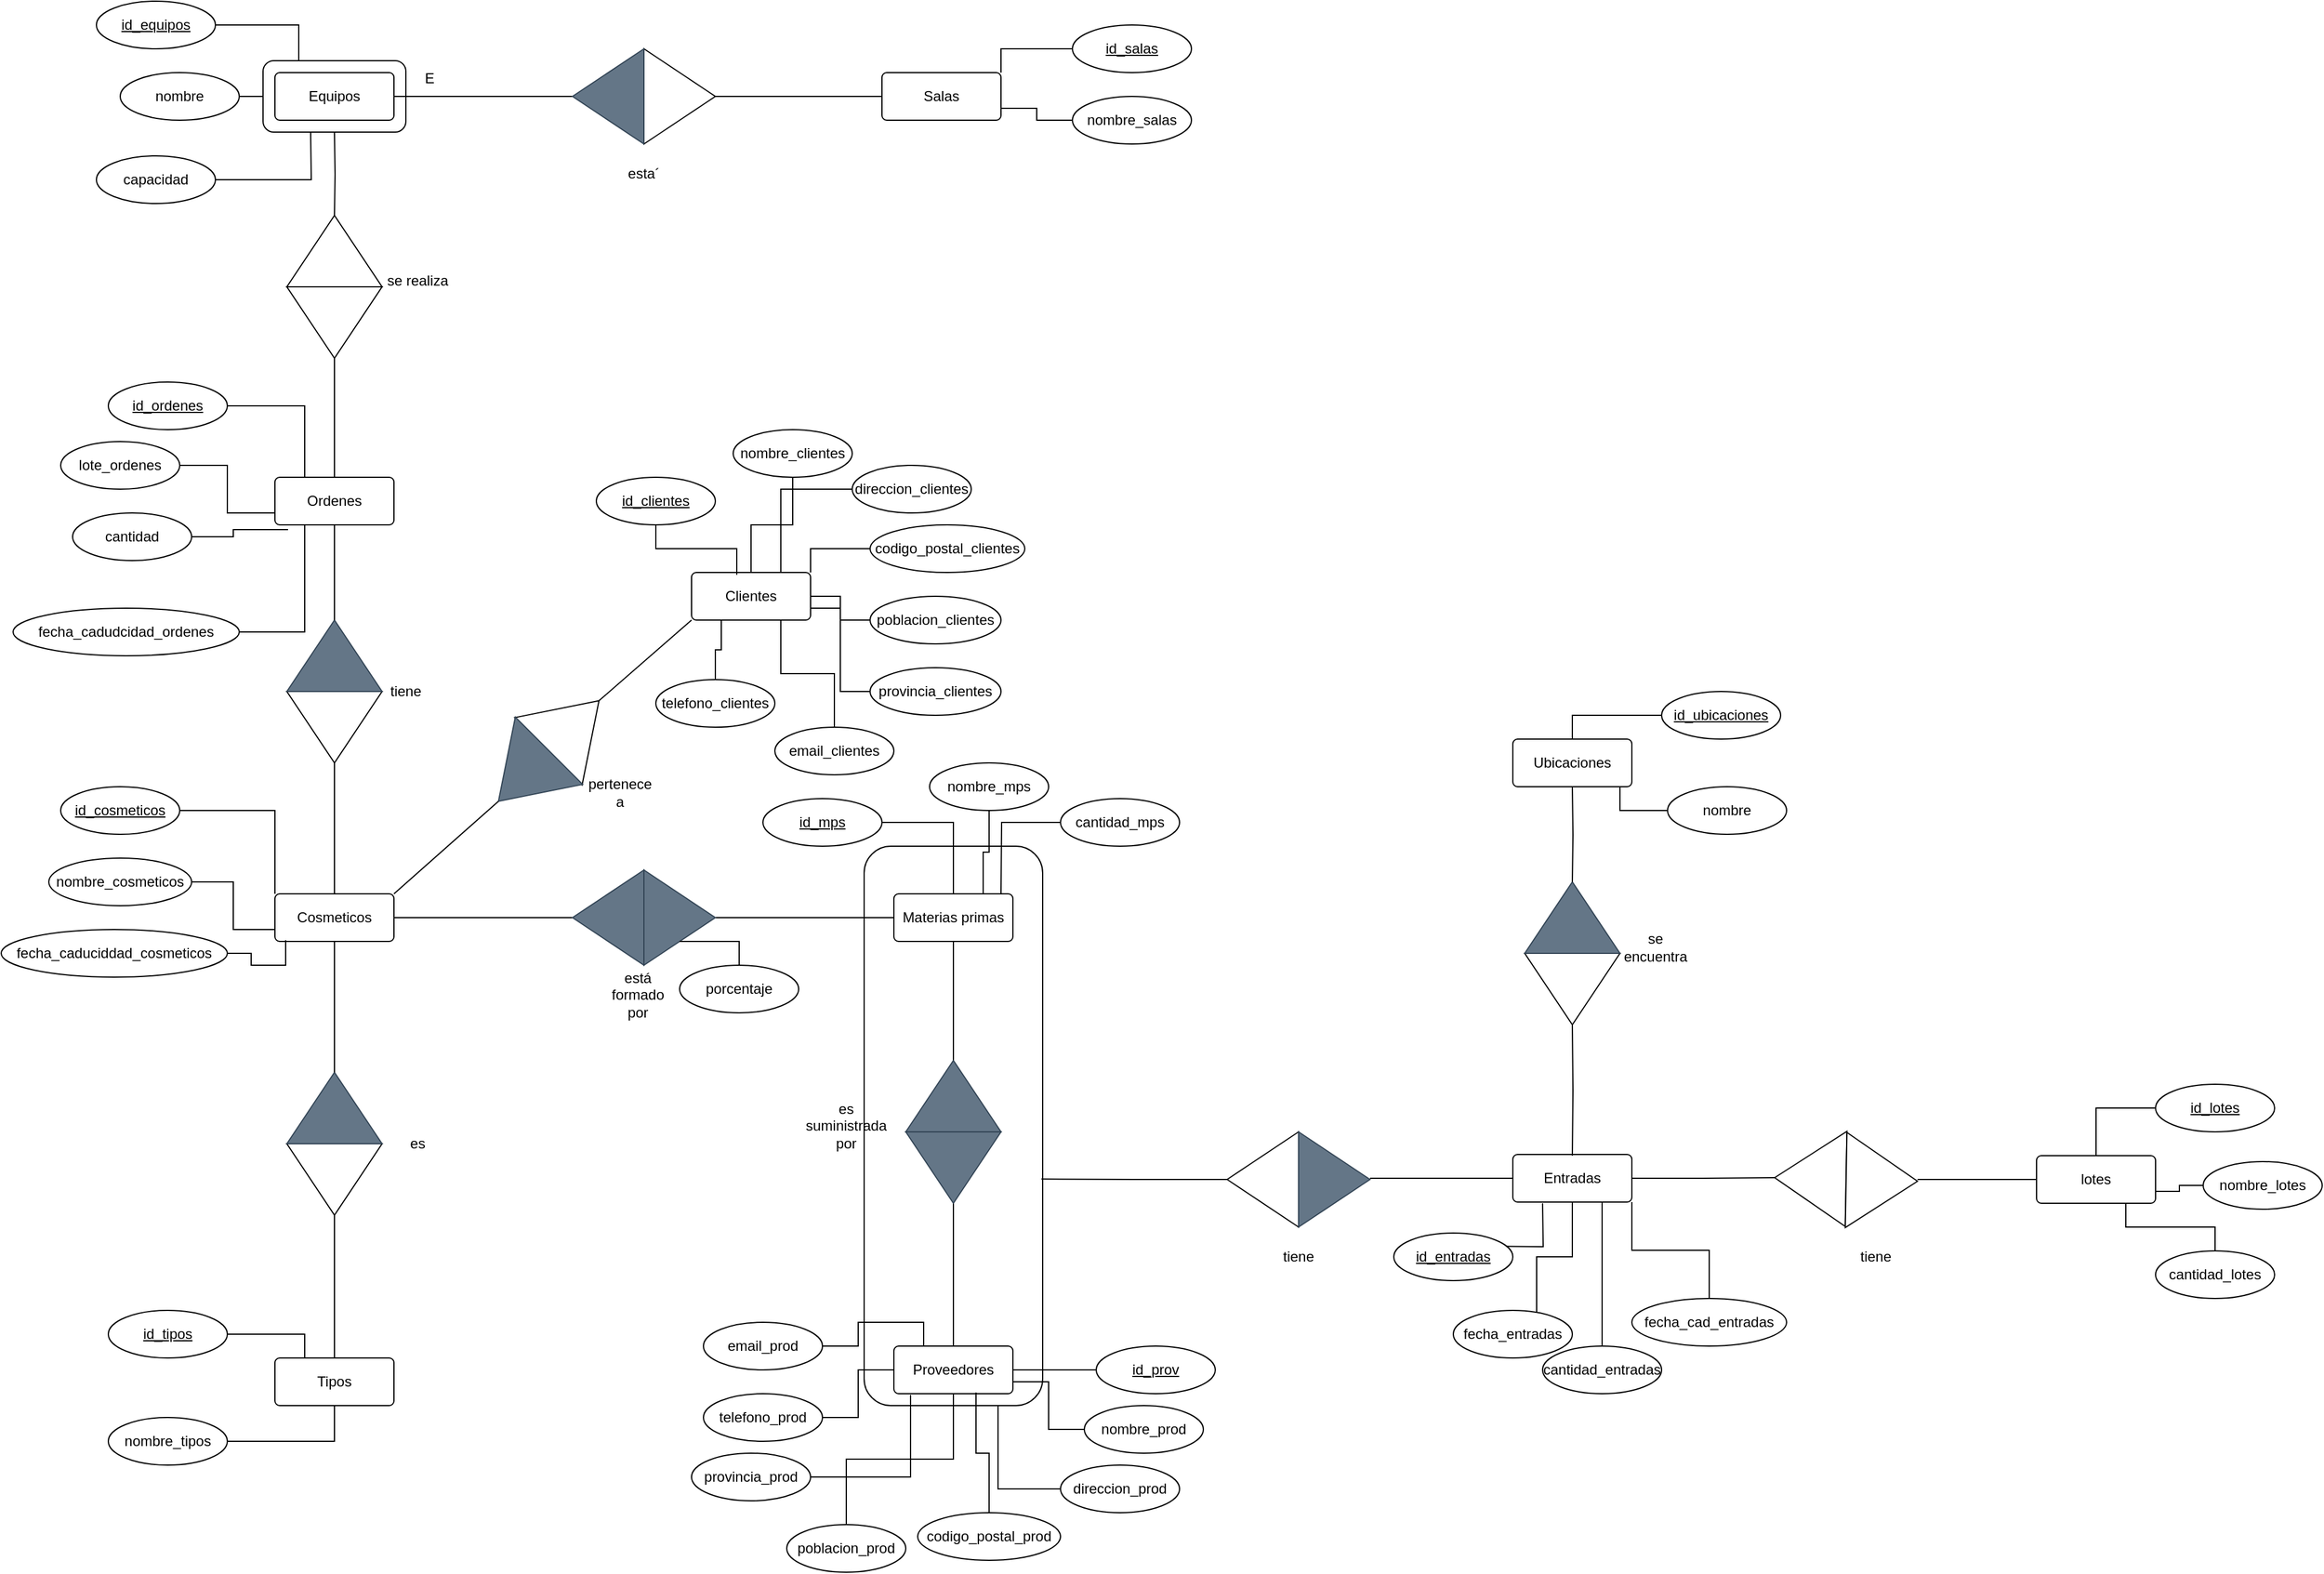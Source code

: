 <mxfile version="24.7.17">
  <diagram id="R2lEEEUBdFMjLlhIrx00" name="Page-1">
    <mxGraphModel dx="2282" dy="882" grid="1" gridSize="10" guides="1" tooltips="1" connect="1" arrows="1" fold="1" page="1" pageScale="1" pageWidth="850" pageHeight="1100" math="0" shadow="0" extFonts="Permanent Marker^https://fonts.googleapis.com/css?family=Permanent+Marker">
      <root>
        <mxCell id="0" />
        <mxCell id="1" parent="0" />
        <mxCell id="6hhmFjWz-99Jrrq4Zya4-2" value="" style="rounded=1;whiteSpace=wrap;html=1;" parent="1" vertex="1">
          <mxGeometry x="30" y="760" width="120" height="60" as="geometry" />
        </mxCell>
        <mxCell id="2BBWS6zxAbQjIf1ggg0--36" value="" style="rounded=1;whiteSpace=wrap;html=1;rotation=90;" parent="1" vertex="1">
          <mxGeometry x="375" y="1580" width="470" height="150" as="geometry" />
        </mxCell>
        <mxCell id="GkTLFh9MGfN7TxAeOnmk-27" style="edgeStyle=orthogonalEdgeStyle;rounded=0;orthogonalLoop=1;jettySize=auto;html=1;entryX=1;entryY=0.5;entryDx=0;entryDy=0;endArrow=none;endFill=0;" parent="1" source="GkTLFh9MGfN7TxAeOnmk-2" target="GkTLFh9MGfN7TxAeOnmk-26" edge="1">
          <mxGeometry relative="1" as="geometry" />
        </mxCell>
        <mxCell id="2BBWS6zxAbQjIf1ggg0--40" value="" style="edgeStyle=orthogonalEdgeStyle;rounded=0;orthogonalLoop=1;jettySize=auto;html=1;entryX=1;entryY=0.5;entryDx=0;entryDy=0;endArrow=none;endFill=0;" parent="1" source="GkTLFh9MGfN7TxAeOnmk-2" target="GkTLFh9MGfN7TxAeOnmk-7" edge="1">
          <mxGeometry relative="1" as="geometry">
            <mxPoint x="480" y="1480" as="targetPoint" />
          </mxGeometry>
        </mxCell>
        <mxCell id="GkTLFh9MGfN7TxAeOnmk-2" value="Materias primas" style="rounded=1;arcSize=10;whiteSpace=wrap;html=1;align=center;" parent="1" vertex="1">
          <mxGeometry x="560" y="1460" width="100" height="40" as="geometry" />
        </mxCell>
        <mxCell id="GkTLFh9MGfN7TxAeOnmk-17" style="edgeStyle=orthogonalEdgeStyle;rounded=0;orthogonalLoop=1;jettySize=auto;html=1;endArrow=none;endFill=0;" parent="1" source="GkTLFh9MGfN7TxAeOnmk-3" edge="1">
          <mxGeometry relative="1" as="geometry">
            <mxPoint x="290" y="1480" as="targetPoint" />
          </mxGeometry>
        </mxCell>
        <mxCell id="GkTLFh9MGfN7TxAeOnmk-49" value="" style="edgeStyle=orthogonalEdgeStyle;rounded=0;orthogonalLoop=1;jettySize=auto;html=1;endArrow=none;endFill=0;" parent="1" source="GkTLFh9MGfN7TxAeOnmk-3" target="GkTLFh9MGfN7TxAeOnmk-45" edge="1">
          <mxGeometry relative="1" as="geometry" />
        </mxCell>
        <mxCell id="GkTLFh9MGfN7TxAeOnmk-3" value="Cosmeticos" style="rounded=1;arcSize=10;whiteSpace=wrap;html=1;align=center;" parent="1" vertex="1">
          <mxGeometry x="40" y="1460" width="100" height="40" as="geometry" />
        </mxCell>
        <mxCell id="GkTLFh9MGfN7TxAeOnmk-6" value="Tipos" style="rounded=1;arcSize=10;whiteSpace=wrap;html=1;align=center;" parent="1" vertex="1">
          <mxGeometry x="40" y="1850" width="100" height="40" as="geometry" />
        </mxCell>
        <mxCell id="GkTLFh9MGfN7TxAeOnmk-9" value="" style="group" parent="1" vertex="1" connectable="0">
          <mxGeometry x="290" y="1440" width="120" height="80" as="geometry" />
        </mxCell>
        <mxCell id="GkTLFh9MGfN7TxAeOnmk-7" value="" style="triangle;whiteSpace=wrap;html=1;fillColor=#647687;strokeColor=#314354;fontColor=#ffffff;" parent="GkTLFh9MGfN7TxAeOnmk-9" vertex="1">
          <mxGeometry x="60" width="60" height="80" as="geometry" />
        </mxCell>
        <mxCell id="GkTLFh9MGfN7TxAeOnmk-8" value="" style="triangle;whiteSpace=wrap;html=1;rotation=-180;fillColor=#647687;strokeColor=#314354;fontColor=#ffffff;" parent="GkTLFh9MGfN7TxAeOnmk-9" vertex="1">
          <mxGeometry width="60" height="80" as="geometry" />
        </mxCell>
        <mxCell id="GkTLFh9MGfN7TxAeOnmk-11" value="" style="group;rotation=90;" parent="1" vertex="1" connectable="0">
          <mxGeometry x="30" y="1630" width="120" height="80" as="geometry" />
        </mxCell>
        <mxCell id="GkTLFh9MGfN7TxAeOnmk-12" value="" style="triangle;whiteSpace=wrap;html=1;rotation=90;" parent="GkTLFh9MGfN7TxAeOnmk-11" vertex="1">
          <mxGeometry x="30" y="30" width="60" height="80" as="geometry" />
        </mxCell>
        <mxCell id="GkTLFh9MGfN7TxAeOnmk-13" value="" style="triangle;whiteSpace=wrap;html=1;rotation=-90;fillColor=#647687;fontColor=#ffffff;strokeColor=#314354;" parent="GkTLFh9MGfN7TxAeOnmk-11" vertex="1">
          <mxGeometry x="30" y="-30" width="60" height="80" as="geometry" />
        </mxCell>
        <mxCell id="GkTLFh9MGfN7TxAeOnmk-15" style="edgeStyle=orthogonalEdgeStyle;rounded=0;orthogonalLoop=1;jettySize=auto;html=1;entryX=0.5;entryY=0;entryDx=0;entryDy=0;endArrow=none;endFill=0;" parent="1" source="GkTLFh9MGfN7TxAeOnmk-12" target="GkTLFh9MGfN7TxAeOnmk-6" edge="1">
          <mxGeometry relative="1" as="geometry" />
        </mxCell>
        <mxCell id="GkTLFh9MGfN7TxAeOnmk-16" style="edgeStyle=orthogonalEdgeStyle;rounded=0;orthogonalLoop=1;jettySize=auto;html=1;entryX=0.5;entryY=1;entryDx=0;entryDy=0;endArrow=none;endFill=0;" parent="1" source="GkTLFh9MGfN7TxAeOnmk-13" target="GkTLFh9MGfN7TxAeOnmk-3" edge="1">
          <mxGeometry relative="1" as="geometry" />
        </mxCell>
        <mxCell id="6hhmFjWz-99Jrrq4Zya4-8" style="edgeStyle=orthogonalEdgeStyle;rounded=0;orthogonalLoop=1;jettySize=auto;html=1;entryX=0.5;entryY=1;entryDx=0;entryDy=0;endArrow=none;endFill=0;" parent="1" source="GkTLFh9MGfN7TxAeOnmk-19" target="GkTLFh9MGfN7TxAeOnmk-7" edge="1">
          <mxGeometry relative="1" as="geometry" />
        </mxCell>
        <mxCell id="GkTLFh9MGfN7TxAeOnmk-19" value="porcentaje" style="ellipse;whiteSpace=wrap;html=1;align=center;fontStyle=0;" parent="1" vertex="1">
          <mxGeometry x="380" y="1520" width="100" height="40" as="geometry" />
        </mxCell>
        <mxCell id="GkTLFh9MGfN7TxAeOnmk-28" style="edgeStyle=orthogonalEdgeStyle;rounded=0;orthogonalLoop=1;jettySize=auto;html=1;endArrow=none;endFill=0;" parent="1" source="GkTLFh9MGfN7TxAeOnmk-23" edge="1">
          <mxGeometry relative="1" as="geometry">
            <mxPoint x="610" y="1720" as="targetPoint" />
          </mxGeometry>
        </mxCell>
        <mxCell id="GkTLFh9MGfN7TxAeOnmk-23" value="Proveedores" style="rounded=1;arcSize=10;whiteSpace=wrap;html=1;align=center;" parent="1" vertex="1">
          <mxGeometry x="560" y="1840" width="100" height="40" as="geometry" />
        </mxCell>
        <mxCell id="GkTLFh9MGfN7TxAeOnmk-24" value="" style="group;rotation=90;" parent="1" vertex="1" connectable="0">
          <mxGeometry x="550" y="1620" width="140" height="80" as="geometry" />
        </mxCell>
        <mxCell id="GkTLFh9MGfN7TxAeOnmk-25" value="" style="triangle;whiteSpace=wrap;html=1;rotation=90;fillColor=#647687;fontColor=#ffffff;strokeColor=#314354;" parent="GkTLFh9MGfN7TxAeOnmk-24" vertex="1">
          <mxGeometry x="30" y="30" width="60" height="80" as="geometry" />
        </mxCell>
        <mxCell id="GkTLFh9MGfN7TxAeOnmk-26" value="" style="triangle;whiteSpace=wrap;html=1;rotation=-90;fillColor=#647687;fontColor=#ffffff;strokeColor=#314354;" parent="GkTLFh9MGfN7TxAeOnmk-24" vertex="1">
          <mxGeometry x="30" y="-30" width="60" height="80" as="geometry" />
        </mxCell>
        <mxCell id="GkTLFh9MGfN7TxAeOnmk-44" value="" style="group;rotation=90;" parent="1" vertex="1" connectable="0">
          <mxGeometry x="30" y="1250" width="120" height="80" as="geometry" />
        </mxCell>
        <mxCell id="GkTLFh9MGfN7TxAeOnmk-45" value="" style="triangle;whiteSpace=wrap;html=1;rotation=90;" parent="GkTLFh9MGfN7TxAeOnmk-44" vertex="1">
          <mxGeometry x="30" y="30" width="60" height="80" as="geometry" />
        </mxCell>
        <mxCell id="GkTLFh9MGfN7TxAeOnmk-46" value="" style="triangle;whiteSpace=wrap;html=1;rotation=-90;fillColor=#647687;strokeColor=#314354;fontColor=#ffffff;" parent="GkTLFh9MGfN7TxAeOnmk-44" vertex="1">
          <mxGeometry x="30" y="-30" width="60" height="80" as="geometry" />
        </mxCell>
        <mxCell id="GkTLFh9MGfN7TxAeOnmk-47" value="" style="edgeStyle=orthogonalEdgeStyle;rounded=0;orthogonalLoop=1;jettySize=auto;html=1;endArrow=none;endFill=0;" parent="1" source="GkTLFh9MGfN7TxAeOnmk-48" target="GkTLFh9MGfN7TxAeOnmk-46" edge="1">
          <mxGeometry relative="1" as="geometry" />
        </mxCell>
        <mxCell id="GkTLFh9MGfN7TxAeOnmk-60" value="" style="edgeStyle=orthogonalEdgeStyle;rounded=0;orthogonalLoop=1;jettySize=auto;html=1;endArrow=none;endFill=0;" parent="1" source="GkTLFh9MGfN7TxAeOnmk-48" target="GkTLFh9MGfN7TxAeOnmk-56" edge="1">
          <mxGeometry relative="1" as="geometry" />
        </mxCell>
        <mxCell id="GkTLFh9MGfN7TxAeOnmk-48" value="Ordenes" style="rounded=1;arcSize=10;whiteSpace=wrap;html=1;align=center;" parent="1" vertex="1">
          <mxGeometry x="40" y="1110" width="100" height="40" as="geometry" />
        </mxCell>
        <mxCell id="GkTLFh9MGfN7TxAeOnmk-55" value="" style="group;rotation=90;" parent="1" vertex="1" connectable="0">
          <mxGeometry x="30" y="910" width="120" height="80" as="geometry" />
        </mxCell>
        <mxCell id="GkTLFh9MGfN7TxAeOnmk-56" value="" style="triangle;whiteSpace=wrap;html=1;rotation=90;" parent="GkTLFh9MGfN7TxAeOnmk-55" vertex="1">
          <mxGeometry x="30" y="30" width="60" height="80" as="geometry" />
        </mxCell>
        <mxCell id="GkTLFh9MGfN7TxAeOnmk-57" value="" style="triangle;whiteSpace=wrap;html=1;rotation=-90;" parent="GkTLFh9MGfN7TxAeOnmk-55" vertex="1">
          <mxGeometry x="30" y="-30" width="60" height="80" as="geometry" />
        </mxCell>
        <mxCell id="GkTLFh9MGfN7TxAeOnmk-58" value="" style="edgeStyle=orthogonalEdgeStyle;rounded=0;orthogonalLoop=1;jettySize=auto;html=1;endArrow=none;endFill=0;" parent="1" target="GkTLFh9MGfN7TxAeOnmk-57" edge="1">
          <mxGeometry relative="1" as="geometry">
            <mxPoint x="90" y="820" as="sourcePoint" />
          </mxGeometry>
        </mxCell>
        <mxCell id="GkTLFh9MGfN7TxAeOnmk-59" value="Equipos" style="rounded=1;arcSize=10;whiteSpace=wrap;html=1;align=center;" parent="1" vertex="1">
          <mxGeometry x="40" y="770" width="100" height="40" as="geometry" />
        </mxCell>
        <mxCell id="GkTLFh9MGfN7TxAeOnmk-63" style="edgeStyle=orthogonalEdgeStyle;rounded=0;orthogonalLoop=1;jettySize=auto;html=1;endArrow=none;endFill=0;" parent="1" edge="1">
          <mxGeometry relative="1" as="geometry">
            <mxPoint x="290" y="790" as="targetPoint" />
            <mxPoint x="140" y="790" as="sourcePoint" />
          </mxGeometry>
        </mxCell>
        <mxCell id="GkTLFh9MGfN7TxAeOnmk-64" value="" style="group;" parent="1" vertex="1" connectable="0">
          <mxGeometry x="290" y="750" width="120" height="80" as="geometry" />
        </mxCell>
        <mxCell id="GkTLFh9MGfN7TxAeOnmk-65" value="" style="triangle;whiteSpace=wrap;html=1;" parent="GkTLFh9MGfN7TxAeOnmk-64" vertex="1">
          <mxGeometry x="60" width="60" height="80" as="geometry" />
        </mxCell>
        <mxCell id="GkTLFh9MGfN7TxAeOnmk-66" value="" style="triangle;whiteSpace=wrap;html=1;rotation=-180;fillColor=#647687;strokeColor=#314354;fontColor=#ffffff;" parent="GkTLFh9MGfN7TxAeOnmk-64" vertex="1">
          <mxGeometry width="60" height="80" as="geometry" />
        </mxCell>
        <mxCell id="GkTLFh9MGfN7TxAeOnmk-67" style="edgeStyle=orthogonalEdgeStyle;rounded=0;orthogonalLoop=1;jettySize=auto;html=1;entryX=0;entryY=0.5;entryDx=0;entryDy=0;endArrow=none;endFill=0;" parent="1" source="GkTLFh9MGfN7TxAeOnmk-65" edge="1">
          <mxGeometry relative="1" as="geometry">
            <mxPoint x="560" y="790" as="targetPoint" />
          </mxGeometry>
        </mxCell>
        <mxCell id="GkTLFh9MGfN7TxAeOnmk-68" value="Salas" style="rounded=1;arcSize=10;whiteSpace=wrap;html=1;align=center;" parent="1" vertex="1">
          <mxGeometry x="550" y="770" width="100" height="40" as="geometry" />
        </mxCell>
        <mxCell id="fiOfgjRnVxK1CXLO4UrZ-97" style="edgeStyle=orthogonalEdgeStyle;rounded=0;orthogonalLoop=1;jettySize=auto;html=1;entryX=1;entryY=0;entryDx=0;entryDy=0;endArrow=none;endFill=0;" parent="1" source="fiOfgjRnVxK1CXLO4UrZ-2" target="GkTLFh9MGfN7TxAeOnmk-68" edge="1">
          <mxGeometry relative="1" as="geometry" />
        </mxCell>
        <mxCell id="fiOfgjRnVxK1CXLO4UrZ-2" value="id_salas" style="ellipse;whiteSpace=wrap;html=1;align=center;fontStyle=4;" parent="1" vertex="1">
          <mxGeometry x="710" y="730" width="100" height="40" as="geometry" />
        </mxCell>
        <mxCell id="6hhmFjWz-99Jrrq4Zya4-1" style="edgeStyle=orthogonalEdgeStyle;rounded=0;orthogonalLoop=1;jettySize=auto;html=1;entryX=1;entryY=0.75;entryDx=0;entryDy=0;endArrow=none;endFill=0;" parent="1" source="fiOfgjRnVxK1CXLO4UrZ-3" target="GkTLFh9MGfN7TxAeOnmk-68" edge="1">
          <mxGeometry relative="1" as="geometry" />
        </mxCell>
        <mxCell id="fiOfgjRnVxK1CXLO4UrZ-3" value="nombre_salas" style="ellipse;whiteSpace=wrap;html=1;align=center;" parent="1" vertex="1">
          <mxGeometry x="710" y="790" width="100" height="40" as="geometry" />
        </mxCell>
        <mxCell id="fiOfgjRnVxK1CXLO4UrZ-96" style="edgeStyle=orthogonalEdgeStyle;rounded=0;orthogonalLoop=1;jettySize=auto;html=1;entryX=0.25;entryY=0;entryDx=0;entryDy=0;endArrow=none;endFill=0;" parent="1" source="fiOfgjRnVxK1CXLO4UrZ-4" target="6hhmFjWz-99Jrrq4Zya4-2" edge="1">
          <mxGeometry relative="1" as="geometry" />
        </mxCell>
        <mxCell id="fiOfgjRnVxK1CXLO4UrZ-4" value="id_equipos" style="ellipse;whiteSpace=wrap;html=1;align=center;fontStyle=4;" parent="1" vertex="1">
          <mxGeometry x="-110" y="710" width="100" height="40" as="geometry" />
        </mxCell>
        <mxCell id="fiOfgjRnVxK1CXLO4UrZ-95" style="edgeStyle=orthogonalEdgeStyle;rounded=0;orthogonalLoop=1;jettySize=auto;html=1;endArrow=none;endFill=0;" parent="1" source="fiOfgjRnVxK1CXLO4UrZ-5" edge="1">
          <mxGeometry relative="1" as="geometry">
            <mxPoint x="30" y="790" as="targetPoint" />
          </mxGeometry>
        </mxCell>
        <mxCell id="fiOfgjRnVxK1CXLO4UrZ-5" value="nombre" style="ellipse;whiteSpace=wrap;html=1;align=center;" parent="1" vertex="1">
          <mxGeometry x="-90" y="770" width="100" height="40" as="geometry" />
        </mxCell>
        <mxCell id="fiOfgjRnVxK1CXLO4UrZ-6" value="capacidad" style="ellipse;whiteSpace=wrap;html=1;align=center;" parent="1" vertex="1">
          <mxGeometry x="-110" y="840" width="100" height="40" as="geometry" />
        </mxCell>
        <mxCell id="fiOfgjRnVxK1CXLO4UrZ-93" style="edgeStyle=orthogonalEdgeStyle;rounded=0;orthogonalLoop=1;jettySize=auto;html=1;entryX=0.25;entryY=0;entryDx=0;entryDy=0;endArrow=none;endFill=0;" parent="1" source="fiOfgjRnVxK1CXLO4UrZ-9" target="GkTLFh9MGfN7TxAeOnmk-48" edge="1">
          <mxGeometry relative="1" as="geometry" />
        </mxCell>
        <mxCell id="fiOfgjRnVxK1CXLO4UrZ-9" value="id_ordenes" style="ellipse;whiteSpace=wrap;html=1;align=center;fontStyle=4;" parent="1" vertex="1">
          <mxGeometry x="-100" y="1030" width="100" height="40" as="geometry" />
        </mxCell>
        <mxCell id="fiOfgjRnVxK1CXLO4UrZ-92" style="edgeStyle=orthogonalEdgeStyle;rounded=0;orthogonalLoop=1;jettySize=auto;html=1;entryX=0;entryY=0.75;entryDx=0;entryDy=0;endArrow=none;endFill=0;" parent="1" source="fiOfgjRnVxK1CXLO4UrZ-10" target="GkTLFh9MGfN7TxAeOnmk-48" edge="1">
          <mxGeometry relative="1" as="geometry" />
        </mxCell>
        <mxCell id="fiOfgjRnVxK1CXLO4UrZ-10" value="lote_ordenes" style="ellipse;whiteSpace=wrap;html=1;align=center;" parent="1" vertex="1">
          <mxGeometry x="-140" y="1080" width="100" height="40" as="geometry" />
        </mxCell>
        <mxCell id="fiOfgjRnVxK1CXLO4UrZ-11" value="cantidad" style="ellipse;whiteSpace=wrap;html=1;align=center;" parent="1" vertex="1">
          <mxGeometry x="-130" y="1140" width="100" height="40" as="geometry" />
        </mxCell>
        <mxCell id="fiOfgjRnVxK1CXLO4UrZ-90" style="edgeStyle=orthogonalEdgeStyle;rounded=0;orthogonalLoop=1;jettySize=auto;html=1;entryX=0.25;entryY=1;entryDx=0;entryDy=0;endArrow=none;endFill=0;" parent="1" source="fiOfgjRnVxK1CXLO4UrZ-12" target="GkTLFh9MGfN7TxAeOnmk-48" edge="1">
          <mxGeometry relative="1" as="geometry" />
        </mxCell>
        <mxCell id="fiOfgjRnVxK1CXLO4UrZ-12" value="fecha_cadudcidad_ordenes" style="ellipse;whiteSpace=wrap;html=1;align=center;" parent="1" vertex="1">
          <mxGeometry x="-180" y="1220" width="190" height="40" as="geometry" />
        </mxCell>
        <mxCell id="fiOfgjRnVxK1CXLO4UrZ-38" style="edgeStyle=orthogonalEdgeStyle;rounded=0;orthogonalLoop=1;jettySize=auto;html=1;entryX=0;entryY=0;entryDx=0;entryDy=0;endArrow=none;endFill=0;" parent="1" source="fiOfgjRnVxK1CXLO4UrZ-13" target="GkTLFh9MGfN7TxAeOnmk-3" edge="1">
          <mxGeometry relative="1" as="geometry" />
        </mxCell>
        <mxCell id="fiOfgjRnVxK1CXLO4UrZ-13" value="id_cosmeticos" style="ellipse;whiteSpace=wrap;html=1;align=center;fontStyle=4;" parent="1" vertex="1">
          <mxGeometry x="-140" y="1370" width="100" height="40" as="geometry" />
        </mxCell>
        <mxCell id="fiOfgjRnVxK1CXLO4UrZ-37" style="edgeStyle=orthogonalEdgeStyle;rounded=0;orthogonalLoop=1;jettySize=auto;html=1;entryX=0;entryY=0.75;entryDx=0;entryDy=0;endArrow=none;endFill=0;" parent="1" source="fiOfgjRnVxK1CXLO4UrZ-14" target="GkTLFh9MGfN7TxAeOnmk-3" edge="1">
          <mxGeometry relative="1" as="geometry" />
        </mxCell>
        <mxCell id="fiOfgjRnVxK1CXLO4UrZ-14" value="nombre_cosmeticos" style="ellipse;whiteSpace=wrap;html=1;align=center;" parent="1" vertex="1">
          <mxGeometry x="-150" y="1430" width="120" height="40" as="geometry" />
        </mxCell>
        <mxCell id="fiOfgjRnVxK1CXLO4UrZ-15" value="fecha_caduciddad_cosmeticos" style="ellipse;whiteSpace=wrap;html=1;align=center;" parent="1" vertex="1">
          <mxGeometry x="-190" y="1490" width="190" height="40" as="geometry" />
        </mxCell>
        <mxCell id="fiOfgjRnVxK1CXLO4UrZ-44" style="edgeStyle=orthogonalEdgeStyle;rounded=0;orthogonalLoop=1;jettySize=auto;html=1;entryX=0.25;entryY=0;entryDx=0;entryDy=0;endArrow=none;endFill=0;" parent="1" source="fiOfgjRnVxK1CXLO4UrZ-17" target="GkTLFh9MGfN7TxAeOnmk-6" edge="1">
          <mxGeometry relative="1" as="geometry" />
        </mxCell>
        <mxCell id="fiOfgjRnVxK1CXLO4UrZ-17" value="id_tipos" style="ellipse;whiteSpace=wrap;html=1;align=center;fontStyle=4;" parent="1" vertex="1">
          <mxGeometry x="-100" y="1810" width="100" height="40" as="geometry" />
        </mxCell>
        <mxCell id="fiOfgjRnVxK1CXLO4UrZ-43" style="edgeStyle=orthogonalEdgeStyle;rounded=0;orthogonalLoop=1;jettySize=auto;html=1;entryX=0.5;entryY=1;entryDx=0;entryDy=0;endArrow=none;endFill=0;" parent="1" source="fiOfgjRnVxK1CXLO4UrZ-18" target="GkTLFh9MGfN7TxAeOnmk-6" edge="1">
          <mxGeometry relative="1" as="geometry" />
        </mxCell>
        <mxCell id="fiOfgjRnVxK1CXLO4UrZ-18" value="nombre_tipos" style="ellipse;whiteSpace=wrap;html=1;align=center;" parent="1" vertex="1">
          <mxGeometry x="-100" y="1900" width="100" height="40" as="geometry" />
        </mxCell>
        <mxCell id="fiOfgjRnVxK1CXLO4UrZ-19" value="Clientes" style="rounded=1;arcSize=10;whiteSpace=wrap;html=1;align=center;" parent="1" vertex="1">
          <mxGeometry x="390" y="1190" width="100" height="40" as="geometry" />
        </mxCell>
        <mxCell id="fiOfgjRnVxK1CXLO4UrZ-20" value="" style="group;rotation=-45;" parent="1" vertex="1" connectable="0">
          <mxGeometry x="210" y="1300" width="120" height="80" as="geometry" />
        </mxCell>
        <mxCell id="fiOfgjRnVxK1CXLO4UrZ-21" value="" style="triangle;whiteSpace=wrap;html=1;rotation=-45;" parent="fiOfgjRnVxK1CXLO4UrZ-20" vertex="1">
          <mxGeometry x="51" y="-21" width="60" height="80" as="geometry" />
        </mxCell>
        <mxCell id="fiOfgjRnVxK1CXLO4UrZ-22" value="" style="triangle;whiteSpace=wrap;html=1;rotation=-225;fillColor=#647687;fontColor=#ffffff;strokeColor=#314354;" parent="fiOfgjRnVxK1CXLO4UrZ-20" vertex="1">
          <mxGeometry x="9" y="21" width="60" height="80" as="geometry" />
        </mxCell>
        <mxCell id="fiOfgjRnVxK1CXLO4UrZ-24" value="" style="endArrow=none;html=1;rounded=0;entryX=1;entryY=0.5;entryDx=0;entryDy=0;" parent="1" target="fiOfgjRnVxK1CXLO4UrZ-22" edge="1">
          <mxGeometry width="50" height="50" relative="1" as="geometry">
            <mxPoint x="140" y="1460" as="sourcePoint" />
            <mxPoint x="190" y="1410" as="targetPoint" />
          </mxGeometry>
        </mxCell>
        <mxCell id="fiOfgjRnVxK1CXLO4UrZ-25" value="" style="endArrow=none;html=1;rounded=0;endSize=7;startSize=7;entryX=0;entryY=1;entryDx=0;entryDy=0;exitX=1;exitY=0.5;exitDx=0;exitDy=0;" parent="1" source="fiOfgjRnVxK1CXLO4UrZ-21" target="fiOfgjRnVxK1CXLO4UrZ-19" edge="1">
          <mxGeometry width="50" height="50" relative="1" as="geometry">
            <mxPoint x="290" y="1320" as="sourcePoint" />
            <mxPoint x="350" y="1260" as="targetPoint" />
          </mxGeometry>
        </mxCell>
        <mxCell id="fiOfgjRnVxK1CXLO4UrZ-26" value="id_clientes" style="ellipse;whiteSpace=wrap;html=1;align=center;fontStyle=4;" parent="1" vertex="1">
          <mxGeometry x="310" y="1110" width="100" height="40" as="geometry" />
        </mxCell>
        <mxCell id="fiOfgjRnVxK1CXLO4UrZ-88" style="edgeStyle=orthogonalEdgeStyle;rounded=0;orthogonalLoop=1;jettySize=auto;html=1;entryX=0.5;entryY=0;entryDx=0;entryDy=0;endArrow=none;endFill=0;" parent="1" source="fiOfgjRnVxK1CXLO4UrZ-27" target="fiOfgjRnVxK1CXLO4UrZ-19" edge="1">
          <mxGeometry relative="1" as="geometry" />
        </mxCell>
        <mxCell id="fiOfgjRnVxK1CXLO4UrZ-27" value="nombre_clientes" style="ellipse;whiteSpace=wrap;html=1;align=center;" parent="1" vertex="1">
          <mxGeometry x="425" y="1070" width="100" height="40" as="geometry" />
        </mxCell>
        <mxCell id="fiOfgjRnVxK1CXLO4UrZ-87" style="edgeStyle=orthogonalEdgeStyle;rounded=0;orthogonalLoop=1;jettySize=auto;html=1;entryX=0.75;entryY=0;entryDx=0;entryDy=0;endArrow=none;endFill=0;" parent="1" source="fiOfgjRnVxK1CXLO4UrZ-28" target="fiOfgjRnVxK1CXLO4UrZ-19" edge="1">
          <mxGeometry relative="1" as="geometry" />
        </mxCell>
        <mxCell id="fiOfgjRnVxK1CXLO4UrZ-28" value="direccion_clientes" style="ellipse;whiteSpace=wrap;html=1;align=center;" parent="1" vertex="1">
          <mxGeometry x="525" y="1100" width="100" height="40" as="geometry" />
        </mxCell>
        <mxCell id="fiOfgjRnVxK1CXLO4UrZ-86" style="edgeStyle=orthogonalEdgeStyle;rounded=0;orthogonalLoop=1;jettySize=auto;html=1;entryX=1;entryY=0;entryDx=0;entryDy=0;endArrow=none;endFill=0;" parent="1" source="fiOfgjRnVxK1CXLO4UrZ-29" target="fiOfgjRnVxK1CXLO4UrZ-19" edge="1">
          <mxGeometry relative="1" as="geometry" />
        </mxCell>
        <mxCell id="fiOfgjRnVxK1CXLO4UrZ-29" value="codigo_postal_clientes" style="ellipse;whiteSpace=wrap;html=1;align=center;" parent="1" vertex="1">
          <mxGeometry x="540" y="1150" width="130" height="40" as="geometry" />
        </mxCell>
        <mxCell id="fiOfgjRnVxK1CXLO4UrZ-85" style="edgeStyle=orthogonalEdgeStyle;rounded=0;orthogonalLoop=1;jettySize=auto;html=1;endArrow=none;endFill=0;" parent="1" source="fiOfgjRnVxK1CXLO4UrZ-30" target="fiOfgjRnVxK1CXLO4UrZ-19" edge="1">
          <mxGeometry relative="1" as="geometry" />
        </mxCell>
        <mxCell id="fiOfgjRnVxK1CXLO4UrZ-30" value="poblacion_clientes" style="ellipse;whiteSpace=wrap;html=1;align=center;" parent="1" vertex="1">
          <mxGeometry x="540" y="1210" width="110" height="40" as="geometry" />
        </mxCell>
        <mxCell id="fiOfgjRnVxK1CXLO4UrZ-84" style="edgeStyle=orthogonalEdgeStyle;rounded=0;orthogonalLoop=1;jettySize=auto;html=1;entryX=1;entryY=0.75;entryDx=0;entryDy=0;endArrow=none;endFill=0;" parent="1" source="fiOfgjRnVxK1CXLO4UrZ-31" target="fiOfgjRnVxK1CXLO4UrZ-19" edge="1">
          <mxGeometry relative="1" as="geometry" />
        </mxCell>
        <mxCell id="fiOfgjRnVxK1CXLO4UrZ-31" value="provincia_clientes" style="ellipse;whiteSpace=wrap;html=1;align=center;" parent="1" vertex="1">
          <mxGeometry x="540" y="1270" width="110" height="40" as="geometry" />
        </mxCell>
        <mxCell id="fiOfgjRnVxK1CXLO4UrZ-83" style="edgeStyle=orthogonalEdgeStyle;rounded=0;orthogonalLoop=1;jettySize=auto;html=1;entryX=0.75;entryY=1;entryDx=0;entryDy=0;endArrow=none;endFill=0;" parent="1" source="fiOfgjRnVxK1CXLO4UrZ-32" target="fiOfgjRnVxK1CXLO4UrZ-19" edge="1">
          <mxGeometry relative="1" as="geometry" />
        </mxCell>
        <mxCell id="fiOfgjRnVxK1CXLO4UrZ-32" value="email_clientes" style="ellipse;whiteSpace=wrap;html=1;align=center;" parent="1" vertex="1">
          <mxGeometry x="460" y="1320" width="100" height="40" as="geometry" />
        </mxCell>
        <mxCell id="fiOfgjRnVxK1CXLO4UrZ-82" style="edgeStyle=orthogonalEdgeStyle;rounded=0;orthogonalLoop=1;jettySize=auto;html=1;entryX=0.25;entryY=1;entryDx=0;entryDy=0;endArrow=none;endFill=0;" parent="1" source="fiOfgjRnVxK1CXLO4UrZ-33" target="fiOfgjRnVxK1CXLO4UrZ-19" edge="1">
          <mxGeometry relative="1" as="geometry" />
        </mxCell>
        <mxCell id="fiOfgjRnVxK1CXLO4UrZ-33" value="telefono_clientes" style="ellipse;whiteSpace=wrap;html=1;align=center;" parent="1" vertex="1">
          <mxGeometry x="360" y="1280" width="100" height="40" as="geometry" />
        </mxCell>
        <mxCell id="fiOfgjRnVxK1CXLO4UrZ-36" style="edgeStyle=orthogonalEdgeStyle;rounded=0;orthogonalLoop=1;jettySize=auto;html=1;entryX=0.09;entryY=0.975;entryDx=0;entryDy=0;entryPerimeter=0;endArrow=none;endFill=0;" parent="1" source="fiOfgjRnVxK1CXLO4UrZ-15" target="GkTLFh9MGfN7TxAeOnmk-3" edge="1">
          <mxGeometry relative="1" as="geometry" />
        </mxCell>
        <mxCell id="fiOfgjRnVxK1CXLO4UrZ-79" style="edgeStyle=orthogonalEdgeStyle;rounded=0;orthogonalLoop=1;jettySize=auto;html=1;endArrow=none;endFill=0;" parent="1" source="fiOfgjRnVxK1CXLO4UrZ-45" target="GkTLFh9MGfN7TxAeOnmk-2" edge="1">
          <mxGeometry relative="1" as="geometry" />
        </mxCell>
        <mxCell id="fiOfgjRnVxK1CXLO4UrZ-45" value="id_mps" style="ellipse;whiteSpace=wrap;html=1;align=center;fontStyle=4;" parent="1" vertex="1">
          <mxGeometry x="450" y="1380" width="100" height="40" as="geometry" />
        </mxCell>
        <mxCell id="fiOfgjRnVxK1CXLO4UrZ-80" style="edgeStyle=orthogonalEdgeStyle;rounded=0;orthogonalLoop=1;jettySize=auto;html=1;entryX=0.75;entryY=0;entryDx=0;entryDy=0;endArrow=none;endFill=0;" parent="1" source="fiOfgjRnVxK1CXLO4UrZ-46" target="GkTLFh9MGfN7TxAeOnmk-2" edge="1">
          <mxGeometry relative="1" as="geometry" />
        </mxCell>
        <mxCell id="fiOfgjRnVxK1CXLO4UrZ-46" value="nombre_mps" style="ellipse;whiteSpace=wrap;html=1;align=center;" parent="1" vertex="1">
          <mxGeometry x="590" y="1350" width="100" height="40" as="geometry" />
        </mxCell>
        <mxCell id="fiOfgjRnVxK1CXLO4UrZ-81" style="edgeStyle=orthogonalEdgeStyle;rounded=0;orthogonalLoop=1;jettySize=auto;html=1;endArrow=none;endFill=0;" parent="1" source="fiOfgjRnVxK1CXLO4UrZ-47" edge="1">
          <mxGeometry relative="1" as="geometry">
            <mxPoint x="650" y="1460" as="targetPoint" />
          </mxGeometry>
        </mxCell>
        <mxCell id="fiOfgjRnVxK1CXLO4UrZ-47" value="cantidad_mps" style="ellipse;whiteSpace=wrap;html=1;align=center;" parent="1" vertex="1">
          <mxGeometry x="700" y="1380" width="100" height="40" as="geometry" />
        </mxCell>
        <mxCell id="fiOfgjRnVxK1CXLO4UrZ-70" style="edgeStyle=orthogonalEdgeStyle;rounded=0;orthogonalLoop=1;jettySize=auto;html=1;endArrow=none;endFill=0;" parent="1" source="fiOfgjRnVxK1CXLO4UrZ-55" target="GkTLFh9MGfN7TxAeOnmk-23" edge="1">
          <mxGeometry relative="1" as="geometry" />
        </mxCell>
        <mxCell id="fiOfgjRnVxK1CXLO4UrZ-55" value="id_prov" style="ellipse;whiteSpace=wrap;html=1;align=center;fontStyle=4;" parent="1" vertex="1">
          <mxGeometry x="730" y="1840" width="100" height="40" as="geometry" />
        </mxCell>
        <mxCell id="fiOfgjRnVxK1CXLO4UrZ-69" style="edgeStyle=orthogonalEdgeStyle;rounded=0;orthogonalLoop=1;jettySize=auto;html=1;entryX=1;entryY=0.75;entryDx=0;entryDy=0;endArrow=none;endFill=0;" parent="1" source="fiOfgjRnVxK1CXLO4UrZ-56" target="GkTLFh9MGfN7TxAeOnmk-23" edge="1">
          <mxGeometry relative="1" as="geometry" />
        </mxCell>
        <mxCell id="fiOfgjRnVxK1CXLO4UrZ-56" value="nombre_prod" style="ellipse;whiteSpace=wrap;html=1;align=center;" parent="1" vertex="1">
          <mxGeometry x="720" y="1890" width="100" height="40" as="geometry" />
        </mxCell>
        <mxCell id="fiOfgjRnVxK1CXLO4UrZ-68" style="edgeStyle=orthogonalEdgeStyle;rounded=0;orthogonalLoop=1;jettySize=auto;html=1;entryX=1;entryY=0.25;entryDx=0;entryDy=0;endArrow=none;endFill=0;" parent="1" source="fiOfgjRnVxK1CXLO4UrZ-57" target="2BBWS6zxAbQjIf1ggg0--36" edge="1">
          <mxGeometry relative="1" as="geometry" />
        </mxCell>
        <mxCell id="fiOfgjRnVxK1CXLO4UrZ-57" value="direccion_prod" style="ellipse;whiteSpace=wrap;html=1;align=center;" parent="1" vertex="1">
          <mxGeometry x="700" y="1940" width="100" height="40" as="geometry" />
        </mxCell>
        <mxCell id="fiOfgjRnVxK1CXLO4UrZ-58" value="codigo_postal_prod" style="ellipse;whiteSpace=wrap;html=1;align=center;" parent="1" vertex="1">
          <mxGeometry x="580" y="1980" width="120" height="40" as="geometry" />
        </mxCell>
        <mxCell id="fiOfgjRnVxK1CXLO4UrZ-66" style="edgeStyle=orthogonalEdgeStyle;rounded=0;orthogonalLoop=1;jettySize=auto;html=1;endArrow=none;endFill=0;" parent="1" source="fiOfgjRnVxK1CXLO4UrZ-59" target="GkTLFh9MGfN7TxAeOnmk-23" edge="1">
          <mxGeometry relative="1" as="geometry" />
        </mxCell>
        <mxCell id="fiOfgjRnVxK1CXLO4UrZ-59" value="poblacion_prod" style="ellipse;whiteSpace=wrap;html=1;align=center;" parent="1" vertex="1">
          <mxGeometry x="470" y="1990" width="100" height="40" as="geometry" />
        </mxCell>
        <mxCell id="fiOfgjRnVxK1CXLO4UrZ-65" style="edgeStyle=orthogonalEdgeStyle;rounded=0;orthogonalLoop=1;jettySize=auto;html=1;entryX=0.14;entryY=1.025;entryDx=0;entryDy=0;entryPerimeter=0;endArrow=none;endFill=0;" parent="1" source="fiOfgjRnVxK1CXLO4UrZ-60" target="GkTLFh9MGfN7TxAeOnmk-23" edge="1">
          <mxGeometry relative="1" as="geometry" />
        </mxCell>
        <mxCell id="fiOfgjRnVxK1CXLO4UrZ-60" value="provincia_prod" style="ellipse;whiteSpace=wrap;html=1;align=center;" parent="1" vertex="1">
          <mxGeometry x="390" y="1930" width="100" height="40" as="geometry" />
        </mxCell>
        <mxCell id="fiOfgjRnVxK1CXLO4UrZ-64" style="edgeStyle=orthogonalEdgeStyle;rounded=0;orthogonalLoop=1;jettySize=auto;html=1;entryX=0;entryY=0.5;entryDx=0;entryDy=0;endArrow=none;endFill=0;" parent="1" source="fiOfgjRnVxK1CXLO4UrZ-61" target="GkTLFh9MGfN7TxAeOnmk-23" edge="1">
          <mxGeometry relative="1" as="geometry" />
        </mxCell>
        <mxCell id="fiOfgjRnVxK1CXLO4UrZ-61" value="telefono_prod" style="ellipse;whiteSpace=wrap;html=1;align=center;" parent="1" vertex="1">
          <mxGeometry x="400" y="1880" width="100" height="40" as="geometry" />
        </mxCell>
        <mxCell id="fiOfgjRnVxK1CXLO4UrZ-63" style="edgeStyle=orthogonalEdgeStyle;rounded=0;orthogonalLoop=1;jettySize=auto;html=1;entryX=0.25;entryY=0;entryDx=0;entryDy=0;endArrow=none;endFill=0;" parent="1" source="fiOfgjRnVxK1CXLO4UrZ-62" target="GkTLFh9MGfN7TxAeOnmk-23" edge="1">
          <mxGeometry relative="1" as="geometry" />
        </mxCell>
        <mxCell id="fiOfgjRnVxK1CXLO4UrZ-62" value="email_prod" style="ellipse;whiteSpace=wrap;html=1;align=center;" parent="1" vertex="1">
          <mxGeometry x="400" y="1820" width="100" height="40" as="geometry" />
        </mxCell>
        <mxCell id="fiOfgjRnVxK1CXLO4UrZ-67" style="edgeStyle=orthogonalEdgeStyle;rounded=0;orthogonalLoop=1;jettySize=auto;html=1;entryX=0.69;entryY=0.975;entryDx=0;entryDy=0;entryPerimeter=0;endArrow=none;endFill=0;" parent="1" source="fiOfgjRnVxK1CXLO4UrZ-58" target="GkTLFh9MGfN7TxAeOnmk-23" edge="1">
          <mxGeometry relative="1" as="geometry" />
        </mxCell>
        <mxCell id="fiOfgjRnVxK1CXLO4UrZ-89" style="edgeStyle=orthogonalEdgeStyle;rounded=0;orthogonalLoop=1;jettySize=auto;html=1;entryX=0.38;entryY=0.05;entryDx=0;entryDy=0;entryPerimeter=0;endArrow=none;endFill=0;" parent="1" source="fiOfgjRnVxK1CXLO4UrZ-26" target="fiOfgjRnVxK1CXLO4UrZ-19" edge="1">
          <mxGeometry relative="1" as="geometry" />
        </mxCell>
        <mxCell id="fiOfgjRnVxK1CXLO4UrZ-91" style="edgeStyle=orthogonalEdgeStyle;rounded=0;orthogonalLoop=1;jettySize=auto;html=1;entryX=0.11;entryY=1.1;entryDx=0;entryDy=0;entryPerimeter=0;endArrow=none;endFill=0;" parent="1" source="fiOfgjRnVxK1CXLO4UrZ-11" target="GkTLFh9MGfN7TxAeOnmk-48" edge="1">
          <mxGeometry relative="1" as="geometry" />
        </mxCell>
        <mxCell id="fiOfgjRnVxK1CXLO4UrZ-94" style="edgeStyle=orthogonalEdgeStyle;rounded=0;orthogonalLoop=1;jettySize=auto;html=1;endArrow=none;endFill=0;" parent="1" source="fiOfgjRnVxK1CXLO4UrZ-6" edge="1">
          <mxGeometry relative="1" as="geometry">
            <mxPoint x="70" y="820" as="targetPoint" />
          </mxGeometry>
        </mxCell>
        <mxCell id="VlfWvaHpxvSy55d5suyJ-2" value="" style="group" parent="1" vertex="1" connectable="0">
          <mxGeometry x="840" y="1660" width="120" height="80" as="geometry" />
        </mxCell>
        <mxCell id="VlfWvaHpxvSy55d5suyJ-4" value="" style="triangle;whiteSpace=wrap;html=1;rotation=-180;" parent="VlfWvaHpxvSy55d5suyJ-2" vertex="1">
          <mxGeometry width="60" height="80" as="geometry" />
        </mxCell>
        <mxCell id="6hhmFjWz-99Jrrq4Zya4-4" value="E" style="text;html=1;align=center;verticalAlign=middle;whiteSpace=wrap;rounded=0;" parent="1" vertex="1">
          <mxGeometry x="140" y="760" width="60" height="30" as="geometry" />
        </mxCell>
        <mxCell id="6hhmFjWz-99Jrrq4Zya4-5" value="esta´" style="text;html=1;align=center;verticalAlign=middle;whiteSpace=wrap;rounded=0;" parent="1" vertex="1">
          <mxGeometry x="320" y="840" width="60" height="30" as="geometry" />
        </mxCell>
        <mxCell id="6hhmFjWz-99Jrrq4Zya4-6" value="se realiza" style="text;html=1;align=center;verticalAlign=middle;whiteSpace=wrap;rounded=0;" parent="1" vertex="1">
          <mxGeometry x="130" y="930" width="60" height="30" as="geometry" />
        </mxCell>
        <mxCell id="6hhmFjWz-99Jrrq4Zya4-7" value="pertenece a" style="text;html=1;align=center;verticalAlign=middle;whiteSpace=wrap;rounded=0;" parent="1" vertex="1">
          <mxGeometry x="300" y="1360" width="60" height="30" as="geometry" />
        </mxCell>
        <mxCell id="6hhmFjWz-99Jrrq4Zya4-9" value="está formado por" style="text;html=1;align=center;verticalAlign=middle;whiteSpace=wrap;rounded=0;" parent="1" vertex="1">
          <mxGeometry x="315" y="1530" width="60" height="30" as="geometry" />
        </mxCell>
        <mxCell id="6hhmFjWz-99Jrrq4Zya4-10" value="es suministrada por" style="text;html=1;align=center;verticalAlign=middle;whiteSpace=wrap;rounded=0;" parent="1" vertex="1">
          <mxGeometry x="490" y="1640" width="60" height="30" as="geometry" />
        </mxCell>
        <mxCell id="6hhmFjWz-99Jrrq4Zya4-12" value="tiene" style="text;html=1;align=center;verticalAlign=middle;whiteSpace=wrap;rounded=0;" parent="1" vertex="1">
          <mxGeometry x="120" y="1275" width="60" height="30" as="geometry" />
        </mxCell>
        <mxCell id="6hhmFjWz-99Jrrq4Zya4-13" value="tiene" style="text;html=1;align=center;verticalAlign=middle;whiteSpace=wrap;rounded=0;" parent="1" vertex="1">
          <mxGeometry x="870" y="1750" width="60" height="30" as="geometry" />
        </mxCell>
        <mxCell id="6hhmFjWz-99Jrrq4Zya4-14" value="es" style="text;html=1;align=center;verticalAlign=middle;whiteSpace=wrap;rounded=0;" parent="1" vertex="1">
          <mxGeometry x="130" y="1655" width="60" height="30" as="geometry" />
        </mxCell>
        <mxCell id="GkTLFh9MGfN7TxAeOnmk-41" value="Ubicaciones" style="rounded=1;arcSize=10;whiteSpace=wrap;html=1;align=center;" parent="1" vertex="1">
          <mxGeometry x="1080" y="1330" width="100" height="40" as="geometry" />
        </mxCell>
        <mxCell id="2BBWS6zxAbQjIf1ggg0--26" value="" style="group;rotation=-179;" parent="1" vertex="1" connectable="0">
          <mxGeometry x="1300" y="1660" width="120" height="80" as="geometry" />
        </mxCell>
        <mxCell id="2BBWS6zxAbQjIf1ggg0--27" value="" style="triangle;whiteSpace=wrap;html=1;rotation=-179;" parent="2BBWS6zxAbQjIf1ggg0--26" vertex="1">
          <mxGeometry y="-1" width="60" height="80" as="geometry" />
        </mxCell>
        <mxCell id="2BBWS6zxAbQjIf1ggg0--28" value="" style="triangle;whiteSpace=wrap;html=1;rotation=-359;" parent="2BBWS6zxAbQjIf1ggg0--26" vertex="1">
          <mxGeometry x="60" y="1" width="60" height="80" as="geometry" />
        </mxCell>
        <mxCell id="Xxdof0ihXygOyV3bdLp6-1" style="edgeStyle=orthogonalEdgeStyle;rounded=0;orthogonalLoop=1;jettySize=auto;html=1;entryX=1;entryY=0.5;entryDx=0;entryDy=0;endArrow=none;endFill=0;" edge="1" parent="1" source="2BBWS6zxAbQjIf1ggg0--29" target="2BBWS6zxAbQjIf1ggg0--27">
          <mxGeometry relative="1" as="geometry">
            <mxPoint x="1320" y="1700" as="targetPoint" />
          </mxGeometry>
        </mxCell>
        <mxCell id="Xxdof0ihXygOyV3bdLp6-2" style="edgeStyle=orthogonalEdgeStyle;rounded=0;orthogonalLoop=1;jettySize=auto;html=1;endArrow=none;endFill=0;" edge="1" parent="1" source="2BBWS6zxAbQjIf1ggg0--29">
          <mxGeometry relative="1" as="geometry">
            <mxPoint x="960" y="1699" as="targetPoint" />
          </mxGeometry>
        </mxCell>
        <mxCell id="2BBWS6zxAbQjIf1ggg0--29" value="Entradas" style="rounded=1;arcSize=10;whiteSpace=wrap;html=1;align=center;" parent="1" vertex="1">
          <mxGeometry x="1080" y="1679" width="100" height="40" as="geometry" />
        </mxCell>
        <mxCell id="2BBWS6zxAbQjIf1ggg0--31" value="" style="edgeStyle=orthogonalEdgeStyle;rounded=0;orthogonalLoop=1;jettySize=auto;html=1;endArrow=none;endFill=0;" parent="1" target="2BBWS6zxAbQjIf1ggg0--33" edge="1">
          <mxGeometry relative="1" as="geometry">
            <mxPoint x="1130" y="1680" as="sourcePoint" />
          </mxGeometry>
        </mxCell>
        <mxCell id="2BBWS6zxAbQjIf1ggg0--32" value="" style="group;rotation=90;" parent="1" vertex="1" connectable="0">
          <mxGeometry x="1070" y="1470" width="120" height="80" as="geometry" />
        </mxCell>
        <mxCell id="2BBWS6zxAbQjIf1ggg0--33" value="" style="triangle;whiteSpace=wrap;html=1;rotation=90;" parent="2BBWS6zxAbQjIf1ggg0--32" vertex="1">
          <mxGeometry x="30" y="30" width="60" height="80" as="geometry" />
        </mxCell>
        <mxCell id="2BBWS6zxAbQjIf1ggg0--34" value="" style="triangle;whiteSpace=wrap;html=1;rotation=-90;fillColor=#647687;fontColor=#ffffff;strokeColor=#314354;" parent="2BBWS6zxAbQjIf1ggg0--32" vertex="1">
          <mxGeometry x="30" y="-30" width="60" height="80" as="geometry" />
        </mxCell>
        <mxCell id="2BBWS6zxAbQjIf1ggg0--35" value="" style="edgeStyle=orthogonalEdgeStyle;rounded=0;orthogonalLoop=1;jettySize=auto;html=1;endArrow=none;endFill=0;" parent="1" target="2BBWS6zxAbQjIf1ggg0--34" edge="1">
          <mxGeometry relative="1" as="geometry">
            <mxPoint x="1130" y="1370" as="sourcePoint" />
          </mxGeometry>
        </mxCell>
        <mxCell id="fiOfgjRnVxK1CXLO4UrZ-77" style="edgeStyle=orthogonalEdgeStyle;rounded=0;orthogonalLoop=1;jettySize=auto;html=1;entryX=0.5;entryY=0;entryDx=0;entryDy=0;endArrow=none;endFill=0;" parent="1" source="fiOfgjRnVxK1CXLO4UrZ-7" target="GkTLFh9MGfN7TxAeOnmk-41" edge="1">
          <mxGeometry relative="1" as="geometry" />
        </mxCell>
        <mxCell id="fiOfgjRnVxK1CXLO4UrZ-7" value="id_ubicaciones" style="ellipse;whiteSpace=wrap;html=1;align=center;fontStyle=4;" parent="1" vertex="1">
          <mxGeometry x="1205" y="1290" width="100" height="40" as="geometry" />
        </mxCell>
        <mxCell id="fiOfgjRnVxK1CXLO4UrZ-8" value="nombre" style="ellipse;whiteSpace=wrap;html=1;align=center;" parent="1" vertex="1">
          <mxGeometry x="1210" y="1370" width="100" height="40" as="geometry" />
        </mxCell>
        <mxCell id="Xxdof0ihXygOyV3bdLp6-7" style="edgeStyle=orthogonalEdgeStyle;rounded=0;orthogonalLoop=1;jettySize=auto;html=1;entryX=0;entryY=0.75;entryDx=0;entryDy=0;endArrow=none;endFill=0;" edge="1" parent="1">
          <mxGeometry relative="1" as="geometry">
            <mxPoint x="1055" y="1756" as="sourcePoint" />
            <mxPoint x="1105" y="1720" as="targetPoint" />
          </mxGeometry>
        </mxCell>
        <mxCell id="fiOfgjRnVxK1CXLO4UrZ-48" value="id_entradas" style="ellipse;whiteSpace=wrap;html=1;align=center;fontStyle=4;" parent="1" vertex="1">
          <mxGeometry x="980" y="1745" width="100" height="40" as="geometry" />
        </mxCell>
        <mxCell id="Xxdof0ihXygOyV3bdLp6-8" style="edgeStyle=orthogonalEdgeStyle;rounded=0;orthogonalLoop=1;jettySize=auto;html=1;entryX=0.5;entryY=1;entryDx=0;entryDy=0;endArrow=none;endFill=0;" edge="1" parent="1" source="fiOfgjRnVxK1CXLO4UrZ-49" target="2BBWS6zxAbQjIf1ggg0--29">
          <mxGeometry relative="1" as="geometry">
            <Array as="points">
              <mxPoint x="1100" y="1765" />
              <mxPoint x="1130" y="1765" />
            </Array>
          </mxGeometry>
        </mxCell>
        <mxCell id="fiOfgjRnVxK1CXLO4UrZ-49" value="fecha_entradas" style="ellipse;whiteSpace=wrap;html=1;align=center;fontStyle=0" parent="1" vertex="1">
          <mxGeometry x="1030" y="1810" width="100" height="40" as="geometry" />
        </mxCell>
        <mxCell id="Xxdof0ihXygOyV3bdLp6-10" style="edgeStyle=orthogonalEdgeStyle;rounded=0;orthogonalLoop=1;jettySize=auto;html=1;entryX=1;entryY=1;entryDx=0;entryDy=0;endArrow=none;endFill=0;" edge="1" parent="1" source="fiOfgjRnVxK1CXLO4UrZ-52" target="2BBWS6zxAbQjIf1ggg0--29">
          <mxGeometry relative="1" as="geometry" />
        </mxCell>
        <mxCell id="fiOfgjRnVxK1CXLO4UrZ-52" value="fecha_cad_entradas" style="ellipse;whiteSpace=wrap;html=1;align=center;" parent="1" vertex="1">
          <mxGeometry x="1180" y="1800" width="130" height="40" as="geometry" />
        </mxCell>
        <mxCell id="Xxdof0ihXygOyV3bdLp6-9" style="edgeStyle=orthogonalEdgeStyle;rounded=0;orthogonalLoop=1;jettySize=auto;html=1;entryX=0.75;entryY=1;entryDx=0;entryDy=0;endArrow=none;endFill=0;" edge="1" parent="1" source="fiOfgjRnVxK1CXLO4UrZ-53" target="2BBWS6zxAbQjIf1ggg0--29">
          <mxGeometry relative="1" as="geometry" />
        </mxCell>
        <mxCell id="fiOfgjRnVxK1CXLO4UrZ-53" value="cantidad_entradas" style="ellipse;whiteSpace=wrap;html=1;align=center;" parent="1" vertex="1">
          <mxGeometry x="1105" y="1840" width="100" height="40" as="geometry" />
        </mxCell>
        <mxCell id="fiOfgjRnVxK1CXLO4UrZ-78" style="edgeStyle=orthogonalEdgeStyle;rounded=0;orthogonalLoop=1;jettySize=auto;html=1;entryX=0.9;entryY=1;entryDx=0;entryDy=0;entryPerimeter=0;endArrow=none;endFill=0;" parent="1" source="fiOfgjRnVxK1CXLO4UrZ-8" target="GkTLFh9MGfN7TxAeOnmk-41" edge="1">
          <mxGeometry relative="1" as="geometry" />
        </mxCell>
        <mxCell id="VlfWvaHpxvSy55d5suyJ-3" value="" style="triangle;whiteSpace=wrap;html=1;fillColor=#647687;strokeColor=#314354;fontColor=#ffffff;" parent="1" vertex="1">
          <mxGeometry x="900" y="1660" width="60" height="80" as="geometry" />
        </mxCell>
        <mxCell id="Xxdof0ihXygOyV3bdLp6-3" style="edgeStyle=orthogonalEdgeStyle;rounded=0;orthogonalLoop=1;jettySize=auto;html=1;endArrow=none;endFill=0;" edge="1" parent="1" source="VlfWvaHpxvSy55d5suyJ-5">
          <mxGeometry relative="1" as="geometry">
            <mxPoint x="1420" y="1700" as="targetPoint" />
          </mxGeometry>
        </mxCell>
        <mxCell id="VlfWvaHpxvSy55d5suyJ-5" value="lotes" style="rounded=1;arcSize=10;whiteSpace=wrap;html=1;align=center;" parent="1" vertex="1">
          <mxGeometry x="1520" y="1680" width="100" height="40" as="geometry" />
        </mxCell>
        <mxCell id="Xxdof0ihXygOyV3bdLp6-4" style="edgeStyle=orthogonalEdgeStyle;rounded=0;orthogonalLoop=1;jettySize=auto;html=1;entryX=0.5;entryY=0;entryDx=0;entryDy=0;endArrow=none;endFill=0;" edge="1" parent="1" source="VlfWvaHpxvSy55d5suyJ-8" target="VlfWvaHpxvSy55d5suyJ-5">
          <mxGeometry relative="1" as="geometry">
            <Array as="points">
              <mxPoint x="1570" y="1640" />
            </Array>
          </mxGeometry>
        </mxCell>
        <mxCell id="VlfWvaHpxvSy55d5suyJ-8" value="id_lotes" style="ellipse;whiteSpace=wrap;html=1;align=center;fontStyle=4;" parent="1" vertex="1">
          <mxGeometry x="1620" y="1620" width="100" height="40" as="geometry" />
        </mxCell>
        <mxCell id="VlfWvaHpxvSy55d5suyJ-9" value="nombre_lotes" style="ellipse;whiteSpace=wrap;html=1;align=center;" parent="1" vertex="1">
          <mxGeometry x="1660" y="1685" width="100" height="40" as="geometry" />
        </mxCell>
        <mxCell id="VlfWvaHpxvSy55d5suyJ-25" value="cantidad_lotes" style="ellipse;whiteSpace=wrap;html=1;align=center;" parent="1" vertex="1">
          <mxGeometry x="1620" y="1760" width="100" height="40" as="geometry" />
        </mxCell>
        <mxCell id="6hhmFjWz-99Jrrq4Zya4-11" value="tiene" style="text;html=1;align=center;verticalAlign=middle;whiteSpace=wrap;rounded=0;" parent="1" vertex="1">
          <mxGeometry x="1355" y="1750" width="60" height="30" as="geometry" />
        </mxCell>
        <mxCell id="6hhmFjWz-99Jrrq4Zya4-15" value="se encuentra" style="text;html=1;align=center;verticalAlign=middle;whiteSpace=wrap;rounded=0;" parent="1" vertex="1">
          <mxGeometry x="1170" y="1490" width="60" height="30" as="geometry" />
        </mxCell>
        <mxCell id="6hhmFjWz-99Jrrq4Zya4-27" style="edgeStyle=orthogonalEdgeStyle;rounded=0;orthogonalLoop=1;jettySize=auto;html=1;entryX=0.595;entryY=0.007;entryDx=0;entryDy=0;entryPerimeter=0;endArrow=none;endFill=0;" parent="1" source="VlfWvaHpxvSy55d5suyJ-4" target="2BBWS6zxAbQjIf1ggg0--36" edge="1">
          <mxGeometry relative="1" as="geometry" />
        </mxCell>
        <mxCell id="Xxdof0ihXygOyV3bdLp6-5" style="edgeStyle=orthogonalEdgeStyle;rounded=0;orthogonalLoop=1;jettySize=auto;html=1;entryX=1;entryY=0.75;entryDx=0;entryDy=0;endArrow=none;endFill=0;" edge="1" parent="1" source="VlfWvaHpxvSy55d5suyJ-9" target="VlfWvaHpxvSy55d5suyJ-5">
          <mxGeometry relative="1" as="geometry" />
        </mxCell>
        <mxCell id="Xxdof0ihXygOyV3bdLp6-6" style="edgeStyle=orthogonalEdgeStyle;rounded=0;orthogonalLoop=1;jettySize=auto;html=1;entryX=0.75;entryY=1;entryDx=0;entryDy=0;endArrow=none;endFill=0;" edge="1" parent="1" source="VlfWvaHpxvSy55d5suyJ-25" target="VlfWvaHpxvSy55d5suyJ-5">
          <mxGeometry relative="1" as="geometry" />
        </mxCell>
      </root>
    </mxGraphModel>
  </diagram>
</mxfile>
